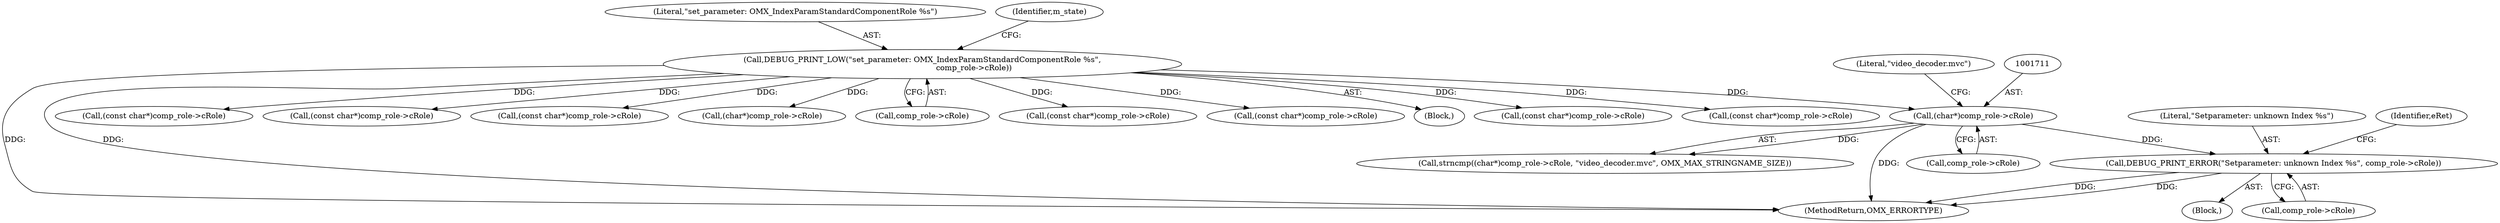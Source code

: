 digraph "0_Android_46e305be6e670a5a0041b0b4861122a0f1aabefa_2@pointer" {
"1001726" [label="(Call,DEBUG_PRINT_ERROR(\"Setparameter: unknown Index %s\", comp_role->cRole))"];
"1001710" [label="(Call,(char*)comp_role->cRole)"];
"1001637" [label="(Call,DEBUG_PRINT_LOW(\"set_parameter: OMX_IndexParamStandardComponentRole %s\",\n                                          comp_role->cRole))"];
"1001725" [label="(Block,)"];
"1001727" [label="(Literal,\"Setparameter: unknown Index %s\")"];
"1001728" [label="(Call,comp_role->cRole)"];
"1001715" [label="(Literal,\"video_decoder.mvc\")"];
"1001919" [label="(Call,(const char*)comp_role->cRole)"];
"1001710" [label="(Call,(char*)comp_role->cRole)"];
"1003102" [label="(MethodReturn,OMX_ERRORTYPE)"];
"1002003" [label="(Call,(const char*)comp_role->cRole)"];
"1001712" [label="(Call,comp_role->cRole)"];
"1001747" [label="(Call,(const char*)comp_role->cRole)"];
"1001957" [label="(Call,(const char*)comp_role->cRole)"];
"1001638" [label="(Literal,\"set_parameter: OMX_IndexParamStandardComponentRole %s\")"];
"1001673" [label="(Call,(char*)comp_role->cRole)"];
"1001726" [label="(Call,DEBUG_PRINT_ERROR(\"Setparameter: unknown Index %s\", comp_role->cRole))"];
"1001639" [label="(Call,comp_role->cRole)"];
"1001821" [label="(Call,(const char*)comp_role->cRole)"];
"1001709" [label="(Call,strncmp((char*)comp_role->cRole, \"video_decoder.mvc\", OMX_MAX_STRINGNAME_SIZE))"];
"1001784" [label="(Call,(const char*)comp_role->cRole)"];
"1001627" [label="(Block,)"];
"1001732" [label="(Identifier,eRet)"];
"1001874" [label="(Call,(const char*)comp_role->cRole)"];
"1001645" [label="(Identifier,m_state)"];
"1001637" [label="(Call,DEBUG_PRINT_LOW(\"set_parameter: OMX_IndexParamStandardComponentRole %s\",\n                                          comp_role->cRole))"];
"1001726" -> "1001725"  [label="AST: "];
"1001726" -> "1001728"  [label="CFG: "];
"1001727" -> "1001726"  [label="AST: "];
"1001728" -> "1001726"  [label="AST: "];
"1001732" -> "1001726"  [label="CFG: "];
"1001726" -> "1003102"  [label="DDG: "];
"1001726" -> "1003102"  [label="DDG: "];
"1001710" -> "1001726"  [label="DDG: "];
"1001710" -> "1001709"  [label="AST: "];
"1001710" -> "1001712"  [label="CFG: "];
"1001711" -> "1001710"  [label="AST: "];
"1001712" -> "1001710"  [label="AST: "];
"1001715" -> "1001710"  [label="CFG: "];
"1001710" -> "1003102"  [label="DDG: "];
"1001710" -> "1001709"  [label="DDG: "];
"1001637" -> "1001710"  [label="DDG: "];
"1001637" -> "1001627"  [label="AST: "];
"1001637" -> "1001639"  [label="CFG: "];
"1001638" -> "1001637"  [label="AST: "];
"1001639" -> "1001637"  [label="AST: "];
"1001645" -> "1001637"  [label="CFG: "];
"1001637" -> "1003102"  [label="DDG: "];
"1001637" -> "1003102"  [label="DDG: "];
"1001637" -> "1001673"  [label="DDG: "];
"1001637" -> "1001747"  [label="DDG: "];
"1001637" -> "1001784"  [label="DDG: "];
"1001637" -> "1001821"  [label="DDG: "];
"1001637" -> "1001874"  [label="DDG: "];
"1001637" -> "1001919"  [label="DDG: "];
"1001637" -> "1001957"  [label="DDG: "];
"1001637" -> "1002003"  [label="DDG: "];
}

